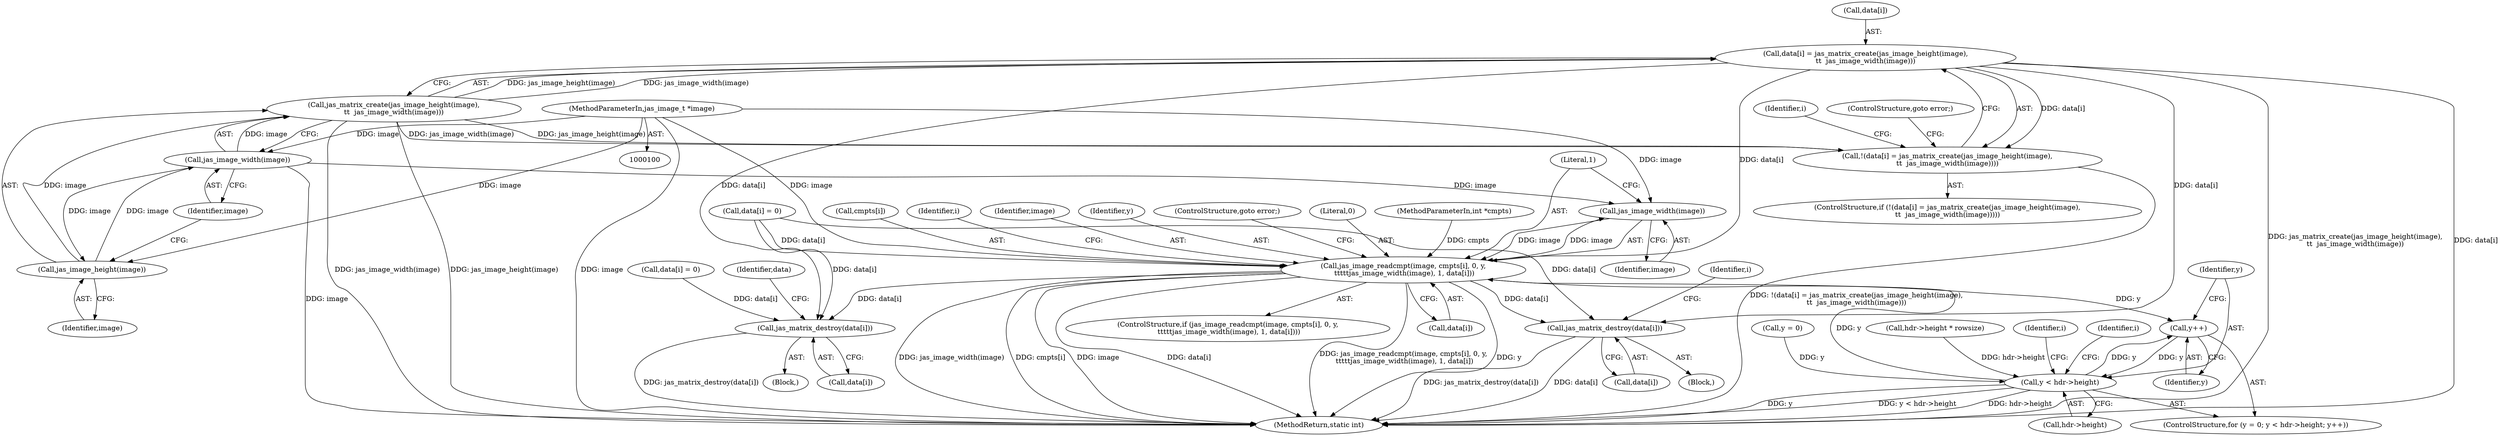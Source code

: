 digraph "0_jasper_411a4068f8c464e883358bf403a3e25158863823_1@API" {
"1000148" [label="(Call,data[i] = jas_matrix_create(jas_image_height(image),\n\t\t  jas_image_width(image)))"];
"1000152" [label="(Call,jas_matrix_create(jas_image_height(image),\n\t\t  jas_image_width(image)))"];
"1000153" [label="(Call,jas_image_height(image))"];
"1000155" [label="(Call,jas_image_width(image))"];
"1000103" [label="(MethodParameterIn,jas_image_t *image)"];
"1000147" [label="(Call,!(data[i] = jas_matrix_create(jas_image_height(image),\n\t\t  jas_image_width(image))))"];
"1000210" [label="(Call,jas_image_readcmpt(image, cmpts[i], 0, y,\n \t\t\t\t\tjas_image_width(image), 1, data[i]))"];
"1000196" [label="(Call,y++)"];
"1000191" [label="(Call,y < hdr->height)"];
"1000217" [label="(Call,jas_image_width(image))"];
"1000371" [label="(Call,jas_matrix_destroy(data[i]))"];
"1000398" [label="(Call,jas_matrix_destroy(data[i]))"];
"1000391" [label="(Identifier,i)"];
"1000220" [label="(Call,data[i])"];
"1000219" [label="(Literal,1)"];
"1000182" [label="(Call,hdr->height * rowsize)"];
"1000405" [label="(MethodReturn,static int)"];
"1000197" [label="(Identifier,y)"];
"1000371" [label="(Call,jas_matrix_destroy(data[i]))"];
"1000375" [label="(Call,data[i] = 0)"];
"1000144" [label="(Identifier,i)"];
"1000196" [label="(Call,y++)"];
"1000212" [label="(Call,cmpts[i])"];
"1000207" [label="(Identifier,i)"];
"1000363" [label="(Identifier,i)"];
"1000193" [label="(Call,hdr->height)"];
"1000191" [label="(Call,y < hdr->height)"];
"1000147" [label="(Call,!(data[i] = jas_matrix_create(jas_image_height(image),\n\t\t  jas_image_width(image))))"];
"1000398" [label="(Call,jas_matrix_destroy(data[i]))"];
"1000156" [label="(Identifier,image)"];
"1000152" [label="(Call,jas_matrix_create(jas_image_height(image),\n\t\t  jas_image_width(image)))"];
"1000131" [label="(Call,data[i] = 0)"];
"1000211" [label="(Identifier,image)"];
"1000187" [label="(ControlStructure,for (y = 0; y < hdr->height; y++))"];
"1000370" [label="(Block,)"];
"1000216" [label="(Identifier,y)"];
"1000377" [label="(Identifier,data)"];
"1000149" [label="(Call,data[i])"];
"1000224" [label="(ControlStructure,goto error;)"];
"1000217" [label="(Call,jas_image_width(image))"];
"1000192" [label="(Identifier,y)"];
"1000158" [label="(ControlStructure,goto error;)"];
"1000210" [label="(Call,jas_image_readcmpt(image, cmpts[i], 0, y,\n \t\t\t\t\tjas_image_width(image), 1, data[i]))"];
"1000218" [label="(Identifier,image)"];
"1000372" [label="(Call,data[i])"];
"1000201" [label="(Identifier,i)"];
"1000209" [label="(ControlStructure,if (jas_image_readcmpt(image, cmpts[i], 0, y,\n \t\t\t\t\tjas_image_width(image), 1, data[i])))"];
"1000397" [label="(Block,)"];
"1000148" [label="(Call,data[i] = jas_matrix_create(jas_image_height(image),\n\t\t  jas_image_width(image)))"];
"1000155" [label="(Call,jas_image_width(image))"];
"1000154" [label="(Identifier,image)"];
"1000103" [label="(MethodParameterIn,jas_image_t *image)"];
"1000146" [label="(ControlStructure,if (!(data[i] = jas_matrix_create(jas_image_height(image),\n\t\t  jas_image_width(image)))))"];
"1000399" [label="(Call,data[i])"];
"1000215" [label="(Literal,0)"];
"1000153" [label="(Call,jas_image_height(image))"];
"1000105" [label="(MethodParameterIn,int *cmpts)"];
"1000188" [label="(Call,y = 0)"];
"1000148" -> "1000147"  [label="AST: "];
"1000148" -> "1000152"  [label="CFG: "];
"1000149" -> "1000148"  [label="AST: "];
"1000152" -> "1000148"  [label="AST: "];
"1000147" -> "1000148"  [label="CFG: "];
"1000148" -> "1000405"  [label="DDG: jas_matrix_create(jas_image_height(image),\n\t\t  jas_image_width(image))"];
"1000148" -> "1000405"  [label="DDG: data[i]"];
"1000148" -> "1000147"  [label="DDG: data[i]"];
"1000152" -> "1000148"  [label="DDG: jas_image_height(image)"];
"1000152" -> "1000148"  [label="DDG: jas_image_width(image)"];
"1000148" -> "1000210"  [label="DDG: data[i]"];
"1000148" -> "1000371"  [label="DDG: data[i]"];
"1000148" -> "1000398"  [label="DDG: data[i]"];
"1000152" -> "1000155"  [label="CFG: "];
"1000153" -> "1000152"  [label="AST: "];
"1000155" -> "1000152"  [label="AST: "];
"1000152" -> "1000405"  [label="DDG: jas_image_width(image)"];
"1000152" -> "1000405"  [label="DDG: jas_image_height(image)"];
"1000152" -> "1000147"  [label="DDG: jas_image_height(image)"];
"1000152" -> "1000147"  [label="DDG: jas_image_width(image)"];
"1000153" -> "1000152"  [label="DDG: image"];
"1000155" -> "1000152"  [label="DDG: image"];
"1000153" -> "1000154"  [label="CFG: "];
"1000154" -> "1000153"  [label="AST: "];
"1000156" -> "1000153"  [label="CFG: "];
"1000155" -> "1000153"  [label="DDG: image"];
"1000103" -> "1000153"  [label="DDG: image"];
"1000153" -> "1000155"  [label="DDG: image"];
"1000155" -> "1000156"  [label="CFG: "];
"1000156" -> "1000155"  [label="AST: "];
"1000155" -> "1000405"  [label="DDG: image"];
"1000103" -> "1000155"  [label="DDG: image"];
"1000155" -> "1000217"  [label="DDG: image"];
"1000103" -> "1000100"  [label="AST: "];
"1000103" -> "1000405"  [label="DDG: image"];
"1000103" -> "1000210"  [label="DDG: image"];
"1000103" -> "1000217"  [label="DDG: image"];
"1000147" -> "1000146"  [label="AST: "];
"1000158" -> "1000147"  [label="CFG: "];
"1000144" -> "1000147"  [label="CFG: "];
"1000147" -> "1000405"  [label="DDG: !(data[i] = jas_matrix_create(jas_image_height(image),\n\t\t  jas_image_width(image)))"];
"1000210" -> "1000209"  [label="AST: "];
"1000210" -> "1000220"  [label="CFG: "];
"1000211" -> "1000210"  [label="AST: "];
"1000212" -> "1000210"  [label="AST: "];
"1000215" -> "1000210"  [label="AST: "];
"1000216" -> "1000210"  [label="AST: "];
"1000217" -> "1000210"  [label="AST: "];
"1000219" -> "1000210"  [label="AST: "];
"1000220" -> "1000210"  [label="AST: "];
"1000224" -> "1000210"  [label="CFG: "];
"1000207" -> "1000210"  [label="CFG: "];
"1000210" -> "1000405"  [label="DDG: jas_image_readcmpt(image, cmpts[i], 0, y,\n \t\t\t\t\tjas_image_width(image), 1, data[i])"];
"1000210" -> "1000405"  [label="DDG: y"];
"1000210" -> "1000405"  [label="DDG: jas_image_width(image)"];
"1000210" -> "1000405"  [label="DDG: cmpts[i]"];
"1000210" -> "1000405"  [label="DDG: image"];
"1000210" -> "1000405"  [label="DDG: data[i]"];
"1000210" -> "1000196"  [label="DDG: y"];
"1000217" -> "1000210"  [label="DDG: image"];
"1000105" -> "1000210"  [label="DDG: cmpts"];
"1000191" -> "1000210"  [label="DDG: y"];
"1000210" -> "1000217"  [label="DDG: image"];
"1000131" -> "1000210"  [label="DDG: data[i]"];
"1000210" -> "1000371"  [label="DDG: data[i]"];
"1000210" -> "1000398"  [label="DDG: data[i]"];
"1000196" -> "1000187"  [label="AST: "];
"1000196" -> "1000197"  [label="CFG: "];
"1000197" -> "1000196"  [label="AST: "];
"1000192" -> "1000196"  [label="CFG: "];
"1000196" -> "1000191"  [label="DDG: y"];
"1000191" -> "1000196"  [label="DDG: y"];
"1000191" -> "1000187"  [label="AST: "];
"1000191" -> "1000193"  [label="CFG: "];
"1000192" -> "1000191"  [label="AST: "];
"1000193" -> "1000191"  [label="AST: "];
"1000201" -> "1000191"  [label="CFG: "];
"1000363" -> "1000191"  [label="CFG: "];
"1000191" -> "1000405"  [label="DDG: y < hdr->height"];
"1000191" -> "1000405"  [label="DDG: hdr->height"];
"1000191" -> "1000405"  [label="DDG: y"];
"1000188" -> "1000191"  [label="DDG: y"];
"1000182" -> "1000191"  [label="DDG: hdr->height"];
"1000217" -> "1000218"  [label="CFG: "];
"1000218" -> "1000217"  [label="AST: "];
"1000219" -> "1000217"  [label="CFG: "];
"1000371" -> "1000370"  [label="AST: "];
"1000371" -> "1000372"  [label="CFG: "];
"1000372" -> "1000371"  [label="AST: "];
"1000377" -> "1000371"  [label="CFG: "];
"1000371" -> "1000405"  [label="DDG: jas_matrix_destroy(data[i])"];
"1000375" -> "1000371"  [label="DDG: data[i]"];
"1000131" -> "1000371"  [label="DDG: data[i]"];
"1000398" -> "1000397"  [label="AST: "];
"1000398" -> "1000399"  [label="CFG: "];
"1000399" -> "1000398"  [label="AST: "];
"1000391" -> "1000398"  [label="CFG: "];
"1000398" -> "1000405"  [label="DDG: jas_matrix_destroy(data[i])"];
"1000398" -> "1000405"  [label="DDG: data[i]"];
"1000131" -> "1000398"  [label="DDG: data[i]"];
}
